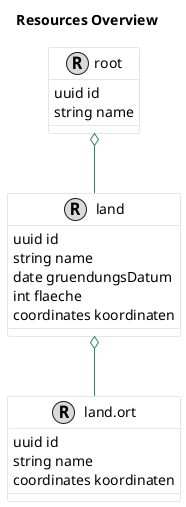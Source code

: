 @startuml
title Resources Overview

skinparam class {
	BackgroundColor white
	ArrowColor SeaGreen
	BorderColor #CDCDCD
}

class "root" as 99093601 << (R,#DADADA) >> {
uuid id
string name

}
class "land" as 125866091 << (R,#DADADA) >> {
uuid id
string name
date gruendungsDatum
int flaeche
coordinates koordinaten

}
class "land.ort" as 745870215 << (R,#DADADA) >> {
uuid id
string name
coordinates koordinaten

}

99093601  o--  125866091
125866091  o--  745870215


@enduml